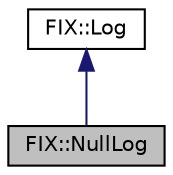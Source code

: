 digraph "FIX::NullLog"
{
  edge [fontname="Helvetica",fontsize="10",labelfontname="Helvetica",labelfontsize="10"];
  node [fontname="Helvetica",fontsize="10",shape=record];
  Node0 [label="FIX::NullLog",height=0.2,width=0.4,color="black", fillcolor="grey75", style="filled", fontcolor="black"];
  Node1 -> Node0 [dir="back",color="midnightblue",fontsize="10",style="solid",fontname="Helvetica"];
  Node1 [label="FIX::Log",height=0.2,width=0.4,color="black", fillcolor="white", style="filled",URL="$class_f_i_x_1_1_log.html",tooltip="This interface must be implemented to log messages and events. "];
}
